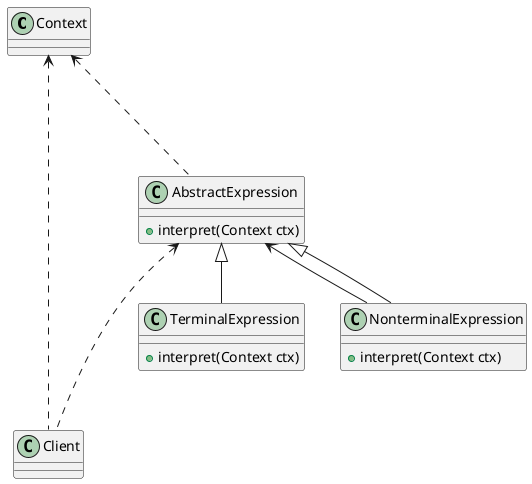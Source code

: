 @startuml

class Context
class Client
class AbstractExpression {
    + interpret(Context ctx)
}

class TerminalExpression {
    + interpret(Context ctx)
}

class NonterminalExpression {
    + interpret(Context ctx)
}

Context <... Client
Context <... AbstractExpression
AbstractExpression <... Client
AbstractExpression <-- NonterminalExpression
AbstractExpression <|-- TerminalExpression
AbstractExpression <|-- NonterminalExpression

@enduml

